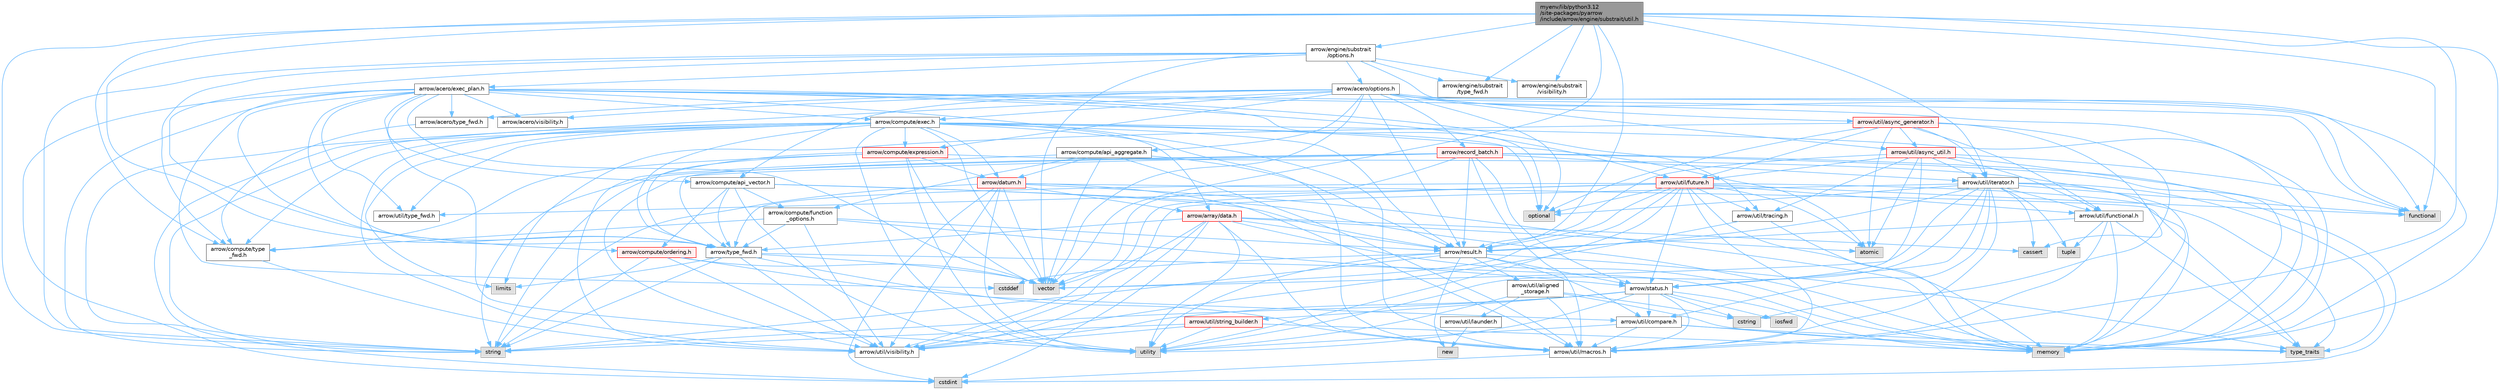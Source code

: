 digraph "myenv/lib/python3.12/site-packages/pyarrow/include/arrow/engine/substrait/util.h"
{
 // LATEX_PDF_SIZE
  bgcolor="transparent";
  edge [fontname=Helvetica,fontsize=10,labelfontname=Helvetica,labelfontsize=10];
  node [fontname=Helvetica,fontsize=10,shape=box,height=0.2,width=0.4];
  Node1 [id="Node000001",label="myenv/lib/python3.12\l/site-packages/pyarrow\l/include/arrow/engine/substrait/util.h",height=0.2,width=0.4,color="gray40", fillcolor="grey60", style="filled", fontcolor="black",tooltip=" "];
  Node1 -> Node2 [id="edge1_Node000001_Node000002",color="steelblue1",style="solid",tooltip=" "];
  Node2 [id="Node000002",label="functional",height=0.2,width=0.4,color="grey60", fillcolor="#E0E0E0", style="filled",tooltip=" "];
  Node1 -> Node3 [id="edge2_Node000001_Node000003",color="steelblue1",style="solid",tooltip=" "];
  Node3 [id="Node000003",label="memory",height=0.2,width=0.4,color="grey60", fillcolor="#E0E0E0", style="filled",tooltip=" "];
  Node1 -> Node4 [id="edge3_Node000001_Node000004",color="steelblue1",style="solid",tooltip=" "];
  Node4 [id="Node000004",label="string",height=0.2,width=0.4,color="grey60", fillcolor="#E0E0E0", style="filled",tooltip=" "];
  Node1 -> Node5 [id="edge4_Node000001_Node000005",color="steelblue1",style="solid",tooltip=" "];
  Node5 [id="Node000005",label="vector",height=0.2,width=0.4,color="grey60", fillcolor="#E0E0E0", style="filled",tooltip=" "];
  Node1 -> Node6 [id="edge5_Node000001_Node000006",color="steelblue1",style="solid",tooltip=" "];
  Node6 [id="Node000006",label="arrow/compute/type\l_fwd.h",height=0.2,width=0.4,color="grey40", fillcolor="white", style="filled",URL="$arrow_2compute_2type__fwd_8h.html",tooltip=" "];
  Node6 -> Node7 [id="edge6_Node000006_Node000007",color="steelblue1",style="solid",tooltip=" "];
  Node7 [id="Node000007",label="arrow/util/visibility.h",height=0.2,width=0.4,color="grey40", fillcolor="white", style="filled",URL="$include_2arrow_2util_2visibility_8h.html",tooltip=" "];
  Node1 -> Node8 [id="edge7_Node000001_Node000008",color="steelblue1",style="solid",tooltip=" "];
  Node8 [id="Node000008",label="arrow/engine/substrait\l/options.h",height=0.2,width=0.4,color="grey40", fillcolor="white", style="filled",URL="$engine_2substrait_2options_8h.html",tooltip=" "];
  Node8 -> Node2 [id="edge8_Node000008_Node000002",color="steelblue1",style="solid",tooltip=" "];
  Node8 -> Node4 [id="edge9_Node000008_Node000004",color="steelblue1",style="solid",tooltip=" "];
  Node8 -> Node5 [id="edge10_Node000008_Node000005",color="steelblue1",style="solid",tooltip=" "];
  Node8 -> Node9 [id="edge11_Node000008_Node000009",color="steelblue1",style="solid",tooltip=" "];
  Node9 [id="Node000009",label="arrow/acero/exec_plan.h",height=0.2,width=0.4,color="grey40", fillcolor="white", style="filled",URL="$exec__plan_8h.html",tooltip=" "];
  Node9 -> Node10 [id="edge12_Node000009_Node000010",color="steelblue1",style="solid",tooltip=" "];
  Node10 [id="Node000010",label="cstddef",height=0.2,width=0.4,color="grey60", fillcolor="#E0E0E0", style="filled",tooltip=" "];
  Node9 -> Node11 [id="edge13_Node000009_Node000011",color="steelblue1",style="solid",tooltip=" "];
  Node11 [id="Node000011",label="cstdint",height=0.2,width=0.4,color="grey60", fillcolor="#E0E0E0", style="filled",tooltip=" "];
  Node9 -> Node2 [id="edge14_Node000009_Node000002",color="steelblue1",style="solid",tooltip=" "];
  Node9 -> Node3 [id="edge15_Node000009_Node000003",color="steelblue1",style="solid",tooltip=" "];
  Node9 -> Node12 [id="edge16_Node000009_Node000012",color="steelblue1",style="solid",tooltip=" "];
  Node12 [id="Node000012",label="optional",height=0.2,width=0.4,color="grey60", fillcolor="#E0E0E0", style="filled",tooltip=" "];
  Node9 -> Node4 [id="edge17_Node000009_Node000004",color="steelblue1",style="solid",tooltip=" "];
  Node9 -> Node13 [id="edge18_Node000009_Node000013",color="steelblue1",style="solid",tooltip=" "];
  Node13 [id="Node000013",label="utility",height=0.2,width=0.4,color="grey60", fillcolor="#E0E0E0", style="filled",tooltip=" "];
  Node9 -> Node5 [id="edge19_Node000009_Node000005",color="steelblue1",style="solid",tooltip=" "];
  Node9 -> Node14 [id="edge20_Node000009_Node000014",color="steelblue1",style="solid",tooltip=" "];
  Node14 [id="Node000014",label="arrow/acero/type_fwd.h",height=0.2,width=0.4,color="grey40", fillcolor="white", style="filled",URL="$arrow_2acero_2type__fwd_8h.html",tooltip=" "];
  Node14 -> Node6 [id="edge21_Node000014_Node000006",color="steelblue1",style="solid",tooltip=" "];
  Node9 -> Node15 [id="edge22_Node000009_Node000015",color="steelblue1",style="solid",tooltip=" "];
  Node15 [id="Node000015",label="arrow/acero/visibility.h",height=0.2,width=0.4,color="grey40", fillcolor="white", style="filled",URL="$include_2arrow_2acero_2visibility_8h.html",tooltip=" "];
  Node9 -> Node16 [id="edge23_Node000009_Node000016",color="steelblue1",style="solid",tooltip=" "];
  Node16 [id="Node000016",label="arrow/compute/api_vector.h",height=0.2,width=0.4,color="grey40", fillcolor="white", style="filled",URL="$api__vector_8h.html",tooltip=" "];
  Node16 -> Node3 [id="edge24_Node000016_Node000003",color="steelblue1",style="solid",tooltip=" "];
  Node16 -> Node13 [id="edge25_Node000016_Node000013",color="steelblue1",style="solid",tooltip=" "];
  Node16 -> Node17 [id="edge26_Node000016_Node000017",color="steelblue1",style="solid",tooltip=" "];
  Node17 [id="Node000017",label="arrow/compute/function\l_options.h",height=0.2,width=0.4,color="grey40", fillcolor="white", style="filled",URL="$function__options_8h.html",tooltip=" "];
  Node17 -> Node6 [id="edge27_Node000017_Node000006",color="steelblue1",style="solid",tooltip=" "];
  Node17 -> Node18 [id="edge28_Node000017_Node000018",color="steelblue1",style="solid",tooltip=" "];
  Node18 [id="Node000018",label="arrow/result.h",height=0.2,width=0.4,color="grey40", fillcolor="white", style="filled",URL="$result_8h.html",tooltip=" "];
  Node18 -> Node10 [id="edge29_Node000018_Node000010",color="steelblue1",style="solid",tooltip=" "];
  Node18 -> Node19 [id="edge30_Node000018_Node000019",color="steelblue1",style="solid",tooltip=" "];
  Node19 [id="Node000019",label="new",height=0.2,width=0.4,color="grey60", fillcolor="#E0E0E0", style="filled",tooltip=" "];
  Node18 -> Node4 [id="edge31_Node000018_Node000004",color="steelblue1",style="solid",tooltip=" "];
  Node18 -> Node20 [id="edge32_Node000018_Node000020",color="steelblue1",style="solid",tooltip=" "];
  Node20 [id="Node000020",label="type_traits",height=0.2,width=0.4,color="grey60", fillcolor="#E0E0E0", style="filled",tooltip=" "];
  Node18 -> Node13 [id="edge33_Node000018_Node000013",color="steelblue1",style="solid",tooltip=" "];
  Node18 -> Node21 [id="edge34_Node000018_Node000021",color="steelblue1",style="solid",tooltip=" "];
  Node21 [id="Node000021",label="arrow/status.h",height=0.2,width=0.4,color="grey40", fillcolor="white", style="filled",URL="$status_8h.html",tooltip=" "];
  Node21 -> Node22 [id="edge35_Node000021_Node000022",color="steelblue1",style="solid",tooltip=" "];
  Node22 [id="Node000022",label="cstring",height=0.2,width=0.4,color="grey60", fillcolor="#E0E0E0", style="filled",tooltip=" "];
  Node21 -> Node23 [id="edge36_Node000021_Node000023",color="steelblue1",style="solid",tooltip=" "];
  Node23 [id="Node000023",label="iosfwd",height=0.2,width=0.4,color="grey60", fillcolor="#E0E0E0", style="filled",tooltip=" "];
  Node21 -> Node3 [id="edge37_Node000021_Node000003",color="steelblue1",style="solid",tooltip=" "];
  Node21 -> Node4 [id="edge38_Node000021_Node000004",color="steelblue1",style="solid",tooltip=" "];
  Node21 -> Node13 [id="edge39_Node000021_Node000013",color="steelblue1",style="solid",tooltip=" "];
  Node21 -> Node24 [id="edge40_Node000021_Node000024",color="steelblue1",style="solid",tooltip=" "];
  Node24 [id="Node000024",label="arrow/util/compare.h",height=0.2,width=0.4,color="grey40", fillcolor="white", style="filled",URL="$util_2compare_8h.html",tooltip=" "];
  Node24 -> Node3 [id="edge41_Node000024_Node000003",color="steelblue1",style="solid",tooltip=" "];
  Node24 -> Node20 [id="edge42_Node000024_Node000020",color="steelblue1",style="solid",tooltip=" "];
  Node24 -> Node13 [id="edge43_Node000024_Node000013",color="steelblue1",style="solid",tooltip=" "];
  Node24 -> Node25 [id="edge44_Node000024_Node000025",color="steelblue1",style="solid",tooltip=" "];
  Node25 [id="Node000025",label="arrow/util/macros.h",height=0.2,width=0.4,color="grey40", fillcolor="white", style="filled",URL="$macros_8h.html",tooltip=" "];
  Node25 -> Node11 [id="edge45_Node000025_Node000011",color="steelblue1",style="solid",tooltip=" "];
  Node21 -> Node25 [id="edge46_Node000021_Node000025",color="steelblue1",style="solid",tooltip=" "];
  Node21 -> Node26 [id="edge47_Node000021_Node000026",color="steelblue1",style="solid",tooltip=" "];
  Node26 [id="Node000026",label="arrow/util/string_builder.h",height=0.2,width=0.4,color="red", fillcolor="#FFF0F0", style="filled",URL="$string__builder_8h.html",tooltip=" "];
  Node26 -> Node3 [id="edge48_Node000026_Node000003",color="steelblue1",style="solid",tooltip=" "];
  Node26 -> Node4 [id="edge49_Node000026_Node000004",color="steelblue1",style="solid",tooltip=" "];
  Node26 -> Node13 [id="edge50_Node000026_Node000013",color="steelblue1",style="solid",tooltip=" "];
  Node26 -> Node7 [id="edge51_Node000026_Node000007",color="steelblue1",style="solid",tooltip=" "];
  Node21 -> Node7 [id="edge52_Node000021_Node000007",color="steelblue1",style="solid",tooltip=" "];
  Node18 -> Node28 [id="edge53_Node000018_Node000028",color="steelblue1",style="solid",tooltip=" "];
  Node28 [id="Node000028",label="arrow/util/aligned\l_storage.h",height=0.2,width=0.4,color="grey40", fillcolor="white", style="filled",URL="$aligned__storage_8h.html",tooltip=" "];
  Node28 -> Node22 [id="edge54_Node000028_Node000022",color="steelblue1",style="solid",tooltip=" "];
  Node28 -> Node20 [id="edge55_Node000028_Node000020",color="steelblue1",style="solid",tooltip=" "];
  Node28 -> Node13 [id="edge56_Node000028_Node000013",color="steelblue1",style="solid",tooltip=" "];
  Node28 -> Node29 [id="edge57_Node000028_Node000029",color="steelblue1",style="solid",tooltip=" "];
  Node29 [id="Node000029",label="arrow/util/launder.h",height=0.2,width=0.4,color="grey40", fillcolor="white", style="filled",URL="$launder_8h.html",tooltip=" "];
  Node29 -> Node19 [id="edge58_Node000029_Node000019",color="steelblue1",style="solid",tooltip=" "];
  Node28 -> Node25 [id="edge59_Node000028_Node000025",color="steelblue1",style="solid",tooltip=" "];
  Node18 -> Node24 [id="edge60_Node000018_Node000024",color="steelblue1",style="solid",tooltip=" "];
  Node17 -> Node21 [id="edge61_Node000017_Node000021",color="steelblue1",style="solid",tooltip=" "];
  Node17 -> Node30 [id="edge62_Node000017_Node000030",color="steelblue1",style="solid",tooltip=" "];
  Node30 [id="Node000030",label="arrow/type_fwd.h",height=0.2,width=0.4,color="grey40", fillcolor="white", style="filled",URL="$arrow_2type__fwd_8h.html",tooltip=" "];
  Node30 -> Node31 [id="edge63_Node000030_Node000031",color="steelblue1",style="solid",tooltip=" "];
  Node31 [id="Node000031",label="limits",height=0.2,width=0.4,color="grey60", fillcolor="#E0E0E0", style="filled",tooltip=" "];
  Node30 -> Node3 [id="edge64_Node000030_Node000003",color="steelblue1",style="solid",tooltip=" "];
  Node30 -> Node4 [id="edge65_Node000030_Node000004",color="steelblue1",style="solid",tooltip=" "];
  Node30 -> Node5 [id="edge66_Node000030_Node000005",color="steelblue1",style="solid",tooltip=" "];
  Node30 -> Node25 [id="edge67_Node000030_Node000025",color="steelblue1",style="solid",tooltip=" "];
  Node30 -> Node7 [id="edge68_Node000030_Node000007",color="steelblue1",style="solid",tooltip=" "];
  Node17 -> Node7 [id="edge69_Node000017_Node000007",color="steelblue1",style="solid",tooltip=" "];
  Node16 -> Node32 [id="edge70_Node000016_Node000032",color="steelblue1",style="solid",tooltip=" "];
  Node32 [id="Node000032",label="arrow/compute/ordering.h",height=0.2,width=0.4,color="red", fillcolor="#FFF0F0", style="filled",URL="$ordering_8h.html",tooltip=" "];
  Node32 -> Node4 [id="edge71_Node000032_Node000004",color="steelblue1",style="solid",tooltip=" "];
  Node32 -> Node5 [id="edge72_Node000032_Node000005",color="steelblue1",style="solid",tooltip=" "];
  Node32 -> Node24 [id="edge73_Node000032_Node000024",color="steelblue1",style="solid",tooltip=" "];
  Node32 -> Node7 [id="edge74_Node000032_Node000007",color="steelblue1",style="solid",tooltip=" "];
  Node16 -> Node18 [id="edge75_Node000016_Node000018",color="steelblue1",style="solid",tooltip=" "];
  Node16 -> Node30 [id="edge76_Node000016_Node000030",color="steelblue1",style="solid",tooltip=" "];
  Node9 -> Node44 [id="edge77_Node000009_Node000044",color="steelblue1",style="solid",tooltip=" "];
  Node44 [id="Node000044",label="arrow/compute/exec.h",height=0.2,width=0.4,color="grey40", fillcolor="white", style="filled",URL="$exec_8h.html",tooltip=" "];
  Node44 -> Node34 [id="edge78_Node000044_Node000034",color="steelblue1",style="solid",tooltip=" "];
  Node34 [id="Node000034",label="atomic",height=0.2,width=0.4,color="grey60", fillcolor="#E0E0E0", style="filled",tooltip=" "];
  Node44 -> Node11 [id="edge79_Node000044_Node000011",color="steelblue1",style="solid",tooltip=" "];
  Node44 -> Node31 [id="edge80_Node000044_Node000031",color="steelblue1",style="solid",tooltip=" "];
  Node44 -> Node3 [id="edge81_Node000044_Node000003",color="steelblue1",style="solid",tooltip=" "];
  Node44 -> Node12 [id="edge82_Node000044_Node000012",color="steelblue1",style="solid",tooltip=" "];
  Node44 -> Node4 [id="edge83_Node000044_Node000004",color="steelblue1",style="solid",tooltip=" "];
  Node44 -> Node13 [id="edge84_Node000044_Node000013",color="steelblue1",style="solid",tooltip=" "];
  Node44 -> Node5 [id="edge85_Node000044_Node000005",color="steelblue1",style="solid",tooltip=" "];
  Node44 -> Node45 [id="edge86_Node000044_Node000045",color="steelblue1",style="solid",tooltip=" "];
  Node45 [id="Node000045",label="arrow/array/data.h",height=0.2,width=0.4,color="red", fillcolor="#FFF0F0", style="filled",URL="$data_8h.html",tooltip=" "];
  Node45 -> Node34 [id="edge87_Node000045_Node000034",color="steelblue1",style="solid",tooltip=" "];
  Node45 -> Node46 [id="edge88_Node000045_Node000046",color="steelblue1",style="solid",tooltip=" "];
  Node46 [id="Node000046",label="cassert",height=0.2,width=0.4,color="grey60", fillcolor="#E0E0E0", style="filled",tooltip=" "];
  Node45 -> Node11 [id="edge89_Node000045_Node000011",color="steelblue1",style="solid",tooltip=" "];
  Node45 -> Node3 [id="edge90_Node000045_Node000003",color="steelblue1",style="solid",tooltip=" "];
  Node45 -> Node13 [id="edge91_Node000045_Node000013",color="steelblue1",style="solid",tooltip=" "];
  Node45 -> Node5 [id="edge92_Node000045_Node000005",color="steelblue1",style="solid",tooltip=" "];
  Node45 -> Node18 [id="edge93_Node000045_Node000018",color="steelblue1",style="solid",tooltip=" "];
  Node45 -> Node30 [id="edge94_Node000045_Node000030",color="steelblue1",style="solid",tooltip=" "];
  Node45 -> Node25 [id="edge95_Node000045_Node000025",color="steelblue1",style="solid",tooltip=" "];
  Node45 -> Node7 [id="edge96_Node000045_Node000007",color="steelblue1",style="solid",tooltip=" "];
  Node44 -> Node55 [id="edge97_Node000044_Node000055",color="steelblue1",style="solid",tooltip=" "];
  Node55 [id="Node000055",label="arrow/compute/expression.h",height=0.2,width=0.4,color="red", fillcolor="#FFF0F0", style="filled",URL="$expression_8h.html",tooltip=" "];
  Node55 -> Node3 [id="edge98_Node000055_Node000003",color="steelblue1",style="solid",tooltip=" "];
  Node55 -> Node4 [id="edge99_Node000055_Node000004",color="steelblue1",style="solid",tooltip=" "];
  Node55 -> Node13 [id="edge100_Node000055_Node000013",color="steelblue1",style="solid",tooltip=" "];
  Node55 -> Node5 [id="edge101_Node000055_Node000005",color="steelblue1",style="solid",tooltip=" "];
  Node55 -> Node6 [id="edge102_Node000055_Node000006",color="steelblue1",style="solid",tooltip=" "];
  Node55 -> Node56 [id="edge103_Node000055_Node000056",color="steelblue1",style="solid",tooltip=" "];
  Node56 [id="Node000056",label="arrow/datum.h",height=0.2,width=0.4,color="red", fillcolor="#FFF0F0", style="filled",URL="$datum_8h.html",tooltip=" "];
  Node56 -> Node11 [id="edge104_Node000056_Node000011",color="steelblue1",style="solid",tooltip=" "];
  Node56 -> Node3 [id="edge105_Node000056_Node000003",color="steelblue1",style="solid",tooltip=" "];
  Node56 -> Node4 [id="edge106_Node000056_Node000004",color="steelblue1",style="solid",tooltip=" "];
  Node56 -> Node20 [id="edge107_Node000056_Node000020",color="steelblue1",style="solid",tooltip=" "];
  Node56 -> Node13 [id="edge108_Node000056_Node000013",color="steelblue1",style="solid",tooltip=" "];
  Node56 -> Node5 [id="edge109_Node000056_Node000005",color="steelblue1",style="solid",tooltip=" "];
  Node56 -> Node45 [id="edge110_Node000056_Node000045",color="steelblue1",style="solid",tooltip=" "];
  Node56 -> Node25 [id="edge111_Node000056_Node000025",color="steelblue1",style="solid",tooltip=" "];
  Node56 -> Node7 [id="edge112_Node000056_Node000007",color="steelblue1",style="solid",tooltip=" "];
  Node55 -> Node30 [id="edge113_Node000055_Node000030",color="steelblue1",style="solid",tooltip=" "];
  Node44 -> Node6 [id="edge114_Node000044_Node000006",color="steelblue1",style="solid",tooltip=" "];
  Node44 -> Node56 [id="edge115_Node000044_Node000056",color="steelblue1",style="solid",tooltip=" "];
  Node44 -> Node18 [id="edge116_Node000044_Node000018",color="steelblue1",style="solid",tooltip=" "];
  Node44 -> Node30 [id="edge117_Node000044_Node000030",color="steelblue1",style="solid",tooltip=" "];
  Node44 -> Node25 [id="edge118_Node000044_Node000025",color="steelblue1",style="solid",tooltip=" "];
  Node44 -> Node71 [id="edge119_Node000044_Node000071",color="steelblue1",style="solid",tooltip=" "];
  Node71 [id="Node000071",label="arrow/util/type_fwd.h",height=0.2,width=0.4,color="grey40", fillcolor="white", style="filled",URL="$arrow_2util_2type__fwd_8h.html",tooltip=" "];
  Node44 -> Node7 [id="edge120_Node000044_Node000007",color="steelblue1",style="solid",tooltip=" "];
  Node9 -> Node32 [id="edge121_Node000009_Node000032",color="steelblue1",style="solid",tooltip=" "];
  Node9 -> Node30 [id="edge122_Node000009_Node000030",color="steelblue1",style="solid",tooltip=" "];
  Node9 -> Node72 [id="edge123_Node000009_Node000072",color="steelblue1",style="solid",tooltip=" "];
  Node72 [id="Node000072",label="arrow/util/future.h",height=0.2,width=0.4,color="red", fillcolor="#FFF0F0", style="filled",URL="$future_8h.html",tooltip=" "];
  Node72 -> Node34 [id="edge124_Node000072_Node000034",color="steelblue1",style="solid",tooltip=" "];
  Node72 -> Node2 [id="edge125_Node000072_Node000002",color="steelblue1",style="solid",tooltip=" "];
  Node72 -> Node3 [id="edge126_Node000072_Node000003",color="steelblue1",style="solid",tooltip=" "];
  Node72 -> Node12 [id="edge127_Node000072_Node000012",color="steelblue1",style="solid",tooltip=" "];
  Node72 -> Node20 [id="edge128_Node000072_Node000020",color="steelblue1",style="solid",tooltip=" "];
  Node72 -> Node13 [id="edge129_Node000072_Node000013",color="steelblue1",style="solid",tooltip=" "];
  Node72 -> Node5 [id="edge130_Node000072_Node000005",color="steelblue1",style="solid",tooltip=" "];
  Node72 -> Node18 [id="edge131_Node000072_Node000018",color="steelblue1",style="solid",tooltip=" "];
  Node72 -> Node21 [id="edge132_Node000072_Node000021",color="steelblue1",style="solid",tooltip=" "];
  Node72 -> Node30 [id="edge133_Node000072_Node000030",color="steelblue1",style="solid",tooltip=" "];
  Node72 -> Node75 [id="edge134_Node000072_Node000075",color="steelblue1",style="solid",tooltip=" "];
  Node75 [id="Node000075",label="arrow/util/functional.h",height=0.2,width=0.4,color="grey40", fillcolor="white", style="filled",URL="$functional_8h.html",tooltip=" "];
  Node75 -> Node3 [id="edge135_Node000075_Node000003",color="steelblue1",style="solid",tooltip=" "];
  Node75 -> Node76 [id="edge136_Node000075_Node000076",color="steelblue1",style="solid",tooltip=" "];
  Node76 [id="Node000076",label="tuple",height=0.2,width=0.4,color="grey60", fillcolor="#E0E0E0", style="filled",tooltip=" "];
  Node75 -> Node20 [id="edge137_Node000075_Node000020",color="steelblue1",style="solid",tooltip=" "];
  Node75 -> Node18 [id="edge138_Node000075_Node000018",color="steelblue1",style="solid",tooltip=" "];
  Node75 -> Node25 [id="edge139_Node000075_Node000025",color="steelblue1",style="solid",tooltip=" "];
  Node72 -> Node25 [id="edge140_Node000072_Node000025",color="steelblue1",style="solid",tooltip=" "];
  Node72 -> Node77 [id="edge141_Node000072_Node000077",color="steelblue1",style="solid",tooltip=" "];
  Node77 [id="Node000077",label="arrow/util/tracing.h",height=0.2,width=0.4,color="grey40", fillcolor="white", style="filled",URL="$tracing_8h.html",tooltip=" "];
  Node77 -> Node3 [id="edge142_Node000077_Node000003",color="steelblue1",style="solid",tooltip=" "];
  Node77 -> Node7 [id="edge143_Node000077_Node000007",color="steelblue1",style="solid",tooltip=" "];
  Node72 -> Node71 [id="edge144_Node000072_Node000071",color="steelblue1",style="solid",tooltip=" "];
  Node72 -> Node7 [id="edge145_Node000072_Node000007",color="steelblue1",style="solid",tooltip=" "];
  Node9 -> Node25 [id="edge146_Node000009_Node000025",color="steelblue1",style="solid",tooltip=" "];
  Node9 -> Node77 [id="edge147_Node000009_Node000077",color="steelblue1",style="solid",tooltip=" "];
  Node9 -> Node71 [id="edge148_Node000009_Node000071",color="steelblue1",style="solid",tooltip=" "];
  Node8 -> Node78 [id="edge149_Node000008_Node000078",color="steelblue1",style="solid",tooltip=" "];
  Node78 [id="Node000078",label="arrow/acero/options.h",height=0.2,width=0.4,color="grey40", fillcolor="white", style="filled",URL="$acero_2options_8h.html",tooltip=" "];
  Node78 -> Node2 [id="edge150_Node000078_Node000002",color="steelblue1",style="solid",tooltip=" "];
  Node78 -> Node3 [id="edge151_Node000078_Node000003",color="steelblue1",style="solid",tooltip=" "];
  Node78 -> Node12 [id="edge152_Node000078_Node000012",color="steelblue1",style="solid",tooltip=" "];
  Node78 -> Node4 [id="edge153_Node000078_Node000004",color="steelblue1",style="solid",tooltip=" "];
  Node78 -> Node5 [id="edge154_Node000078_Node000005",color="steelblue1",style="solid",tooltip=" "];
  Node78 -> Node14 [id="edge155_Node000078_Node000014",color="steelblue1",style="solid",tooltip=" "];
  Node78 -> Node15 [id="edge156_Node000078_Node000015",color="steelblue1",style="solid",tooltip=" "];
  Node78 -> Node79 [id="edge157_Node000078_Node000079",color="steelblue1",style="solid",tooltip=" "];
  Node79 [id="Node000079",label="arrow/compute/api_aggregate.h",height=0.2,width=0.4,color="grey40", fillcolor="white", style="filled",URL="$api__aggregate_8h.html",tooltip=" "];
  Node79 -> Node5 [id="edge158_Node000079_Node000005",color="steelblue1",style="solid",tooltip=" "];
  Node79 -> Node17 [id="edge159_Node000079_Node000017",color="steelblue1",style="solid",tooltip=" "];
  Node79 -> Node56 [id="edge160_Node000079_Node000056",color="steelblue1",style="solid",tooltip=" "];
  Node79 -> Node18 [id="edge161_Node000079_Node000018",color="steelblue1",style="solid",tooltip=" "];
  Node79 -> Node25 [id="edge162_Node000079_Node000025",color="steelblue1",style="solid",tooltip=" "];
  Node79 -> Node7 [id="edge163_Node000079_Node000007",color="steelblue1",style="solid",tooltip=" "];
  Node78 -> Node16 [id="edge164_Node000078_Node000016",color="steelblue1",style="solid",tooltip=" "];
  Node78 -> Node44 [id="edge165_Node000078_Node000044",color="steelblue1",style="solid",tooltip=" "];
  Node78 -> Node55 [id="edge166_Node000078_Node000055",color="steelblue1",style="solid",tooltip=" "];
  Node78 -> Node80 [id="edge167_Node000078_Node000080",color="steelblue1",style="solid",tooltip=" "];
  Node80 [id="Node000080",label="arrow/record_batch.h",height=0.2,width=0.4,color="red", fillcolor="#FFF0F0", style="filled",URL="$record__batch_8h.html",tooltip=" "];
  Node80 -> Node11 [id="edge168_Node000080_Node000011",color="steelblue1",style="solid",tooltip=" "];
  Node80 -> Node3 [id="edge169_Node000080_Node000003",color="steelblue1",style="solid",tooltip=" "];
  Node80 -> Node4 [id="edge170_Node000080_Node000004",color="steelblue1",style="solid",tooltip=" "];
  Node80 -> Node5 [id="edge171_Node000080_Node000005",color="steelblue1",style="solid",tooltip=" "];
  Node80 -> Node18 [id="edge172_Node000080_Node000018",color="steelblue1",style="solid",tooltip=" "];
  Node80 -> Node21 [id="edge173_Node000080_Node000021",color="steelblue1",style="solid",tooltip=" "];
  Node80 -> Node30 [id="edge174_Node000080_Node000030",color="steelblue1",style="solid",tooltip=" "];
  Node80 -> Node81 [id="edge175_Node000080_Node000081",color="steelblue1",style="solid",tooltip=" "];
  Node81 [id="Node000081",label="arrow/util/iterator.h",height=0.2,width=0.4,color="grey40", fillcolor="white", style="filled",URL="$iterator_8h.html",tooltip=" "];
  Node81 -> Node46 [id="edge176_Node000081_Node000046",color="steelblue1",style="solid",tooltip=" "];
  Node81 -> Node2 [id="edge177_Node000081_Node000002",color="steelblue1",style="solid",tooltip=" "];
  Node81 -> Node3 [id="edge178_Node000081_Node000003",color="steelblue1",style="solid",tooltip=" "];
  Node81 -> Node12 [id="edge179_Node000081_Node000012",color="steelblue1",style="solid",tooltip=" "];
  Node81 -> Node76 [id="edge180_Node000081_Node000076",color="steelblue1",style="solid",tooltip=" "];
  Node81 -> Node20 [id="edge181_Node000081_Node000020",color="steelblue1",style="solid",tooltip=" "];
  Node81 -> Node13 [id="edge182_Node000081_Node000013",color="steelblue1",style="solid",tooltip=" "];
  Node81 -> Node5 [id="edge183_Node000081_Node000005",color="steelblue1",style="solid",tooltip=" "];
  Node81 -> Node18 [id="edge184_Node000081_Node000018",color="steelblue1",style="solid",tooltip=" "];
  Node81 -> Node21 [id="edge185_Node000081_Node000021",color="steelblue1",style="solid",tooltip=" "];
  Node81 -> Node24 [id="edge186_Node000081_Node000024",color="steelblue1",style="solid",tooltip=" "];
  Node81 -> Node75 [id="edge187_Node000081_Node000075",color="steelblue1",style="solid",tooltip=" "];
  Node81 -> Node25 [id="edge188_Node000081_Node000025",color="steelblue1",style="solid",tooltip=" "];
  Node81 -> Node7 [id="edge189_Node000081_Node000007",color="steelblue1",style="solid",tooltip=" "];
  Node80 -> Node25 [id="edge190_Node000080_Node000025",color="steelblue1",style="solid",tooltip=" "];
  Node80 -> Node7 [id="edge191_Node000080_Node000007",color="steelblue1",style="solid",tooltip=" "];
  Node78 -> Node18 [id="edge192_Node000078_Node000018",color="steelblue1",style="solid",tooltip=" "];
  Node78 -> Node82 [id="edge193_Node000078_Node000082",color="steelblue1",style="solid",tooltip=" "];
  Node82 [id="Node000082",label="arrow/util/async_generator.h",height=0.2,width=0.4,color="red", fillcolor="#FFF0F0", style="filled",URL="$async__generator_8h.html",tooltip=" "];
  Node82 -> Node34 [id="edge194_Node000082_Node000034",color="steelblue1",style="solid",tooltip=" "];
  Node82 -> Node46 [id="edge195_Node000082_Node000046",color="steelblue1",style="solid",tooltip=" "];
  Node82 -> Node22 [id="edge196_Node000082_Node000022",color="steelblue1",style="solid",tooltip=" "];
  Node82 -> Node31 [id="edge197_Node000082_Node000031",color="steelblue1",style="solid",tooltip=" "];
  Node82 -> Node12 [id="edge198_Node000082_Node000012",color="steelblue1",style="solid",tooltip=" "];
  Node82 -> Node86 [id="edge199_Node000082_Node000086",color="steelblue1",style="solid",tooltip=" "];
  Node86 [id="Node000086",label="arrow/util/async_util.h",height=0.2,width=0.4,color="red", fillcolor="#FFF0F0", style="filled",URL="$async__util_8h.html",tooltip=" "];
  Node86 -> Node34 [id="edge200_Node000086_Node000034",color="steelblue1",style="solid",tooltip=" "];
  Node86 -> Node2 [id="edge201_Node000086_Node000002",color="steelblue1",style="solid",tooltip=" "];
  Node86 -> Node3 [id="edge202_Node000086_Node000003",color="steelblue1",style="solid",tooltip=" "];
  Node86 -> Node18 [id="edge203_Node000086_Node000018",color="steelblue1",style="solid",tooltip=" "];
  Node86 -> Node21 [id="edge204_Node000086_Node000021",color="steelblue1",style="solid",tooltip=" "];
  Node86 -> Node75 [id="edge205_Node000086_Node000075",color="steelblue1",style="solid",tooltip=" "];
  Node86 -> Node72 [id="edge206_Node000086_Node000072",color="steelblue1",style="solid",tooltip=" "];
  Node86 -> Node81 [id="edge207_Node000086_Node000081",color="steelblue1",style="solid",tooltip=" "];
  Node86 -> Node77 [id="edge208_Node000086_Node000077",color="steelblue1",style="solid",tooltip=" "];
  Node82 -> Node75 [id="edge209_Node000082_Node000075",color="steelblue1",style="solid",tooltip=" "];
  Node82 -> Node72 [id="edge210_Node000082_Node000072",color="steelblue1",style="solid",tooltip=" "];
  Node82 -> Node81 [id="edge211_Node000082_Node000081",color="steelblue1",style="solid",tooltip=" "];
  Node78 -> Node86 [id="edge212_Node000078_Node000086",color="steelblue1",style="solid",tooltip=" "];
  Node8 -> Node6 [id="edge213_Node000008_Node000006",color="steelblue1",style="solid",tooltip=" "];
  Node8 -> Node99 [id="edge214_Node000008_Node000099",color="steelblue1",style="solid",tooltip=" "];
  Node99 [id="Node000099",label="arrow/engine/substrait\l/type_fwd.h",height=0.2,width=0.4,color="grey40", fillcolor="white", style="filled",URL="$arrow_2engine_2substrait_2type__fwd_8h.html",tooltip=" "];
  Node8 -> Node100 [id="edge215_Node000008_Node000100",color="steelblue1",style="solid",tooltip=" "];
  Node100 [id="Node000100",label="arrow/engine/substrait\l/visibility.h",height=0.2,width=0.4,color="grey40", fillcolor="white", style="filled",URL="$include_2arrow_2engine_2substrait_2visibility_8h.html",tooltip=" "];
  Node8 -> Node30 [id="edge216_Node000008_Node000030",color="steelblue1",style="solid",tooltip=" "];
  Node1 -> Node99 [id="edge217_Node000001_Node000099",color="steelblue1",style="solid",tooltip=" "];
  Node1 -> Node100 [id="edge218_Node000001_Node000100",color="steelblue1",style="solid",tooltip=" "];
  Node1 -> Node18 [id="edge219_Node000001_Node000018",color="steelblue1",style="solid",tooltip=" "];
  Node1 -> Node30 [id="edge220_Node000001_Node000030",color="steelblue1",style="solid",tooltip=" "];
  Node1 -> Node81 [id="edge221_Node000001_Node000081",color="steelblue1",style="solid",tooltip=" "];
  Node1 -> Node25 [id="edge222_Node000001_Node000025",color="steelblue1",style="solid",tooltip=" "];
}

